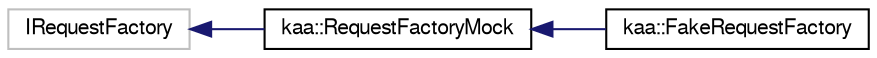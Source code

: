 digraph "Graphical Class Hierarchy"
{
  bgcolor="transparent";
  edge [fontname="FreeSans",fontsize="10",labelfontname="FreeSans",labelfontsize="10"];
  node [fontname="FreeSans",fontsize="10",shape=record];
  rankdir="LR";
  Node1 [label="IRequestFactory",height=0.2,width=0.4,color="grey75"];
  Node1 -> Node2 [dir="back",color="midnightblue",fontsize="10",style="solid",fontname="FreeSans"];
  Node2 [label="kaa::RequestFactoryMock",height=0.2,width=0.4,color="black",URL="$classkaa_1_1RequestFactoryMock.html"];
  Node2 -> Node3 [dir="back",color="midnightblue",fontsize="10",style="solid",fontname="FreeSans"];
  Node3 [label="kaa::FakeRequestFactory",height=0.2,width=0.4,color="black",URL="$classkaa_1_1FakeRequestFactory.html"];
}
